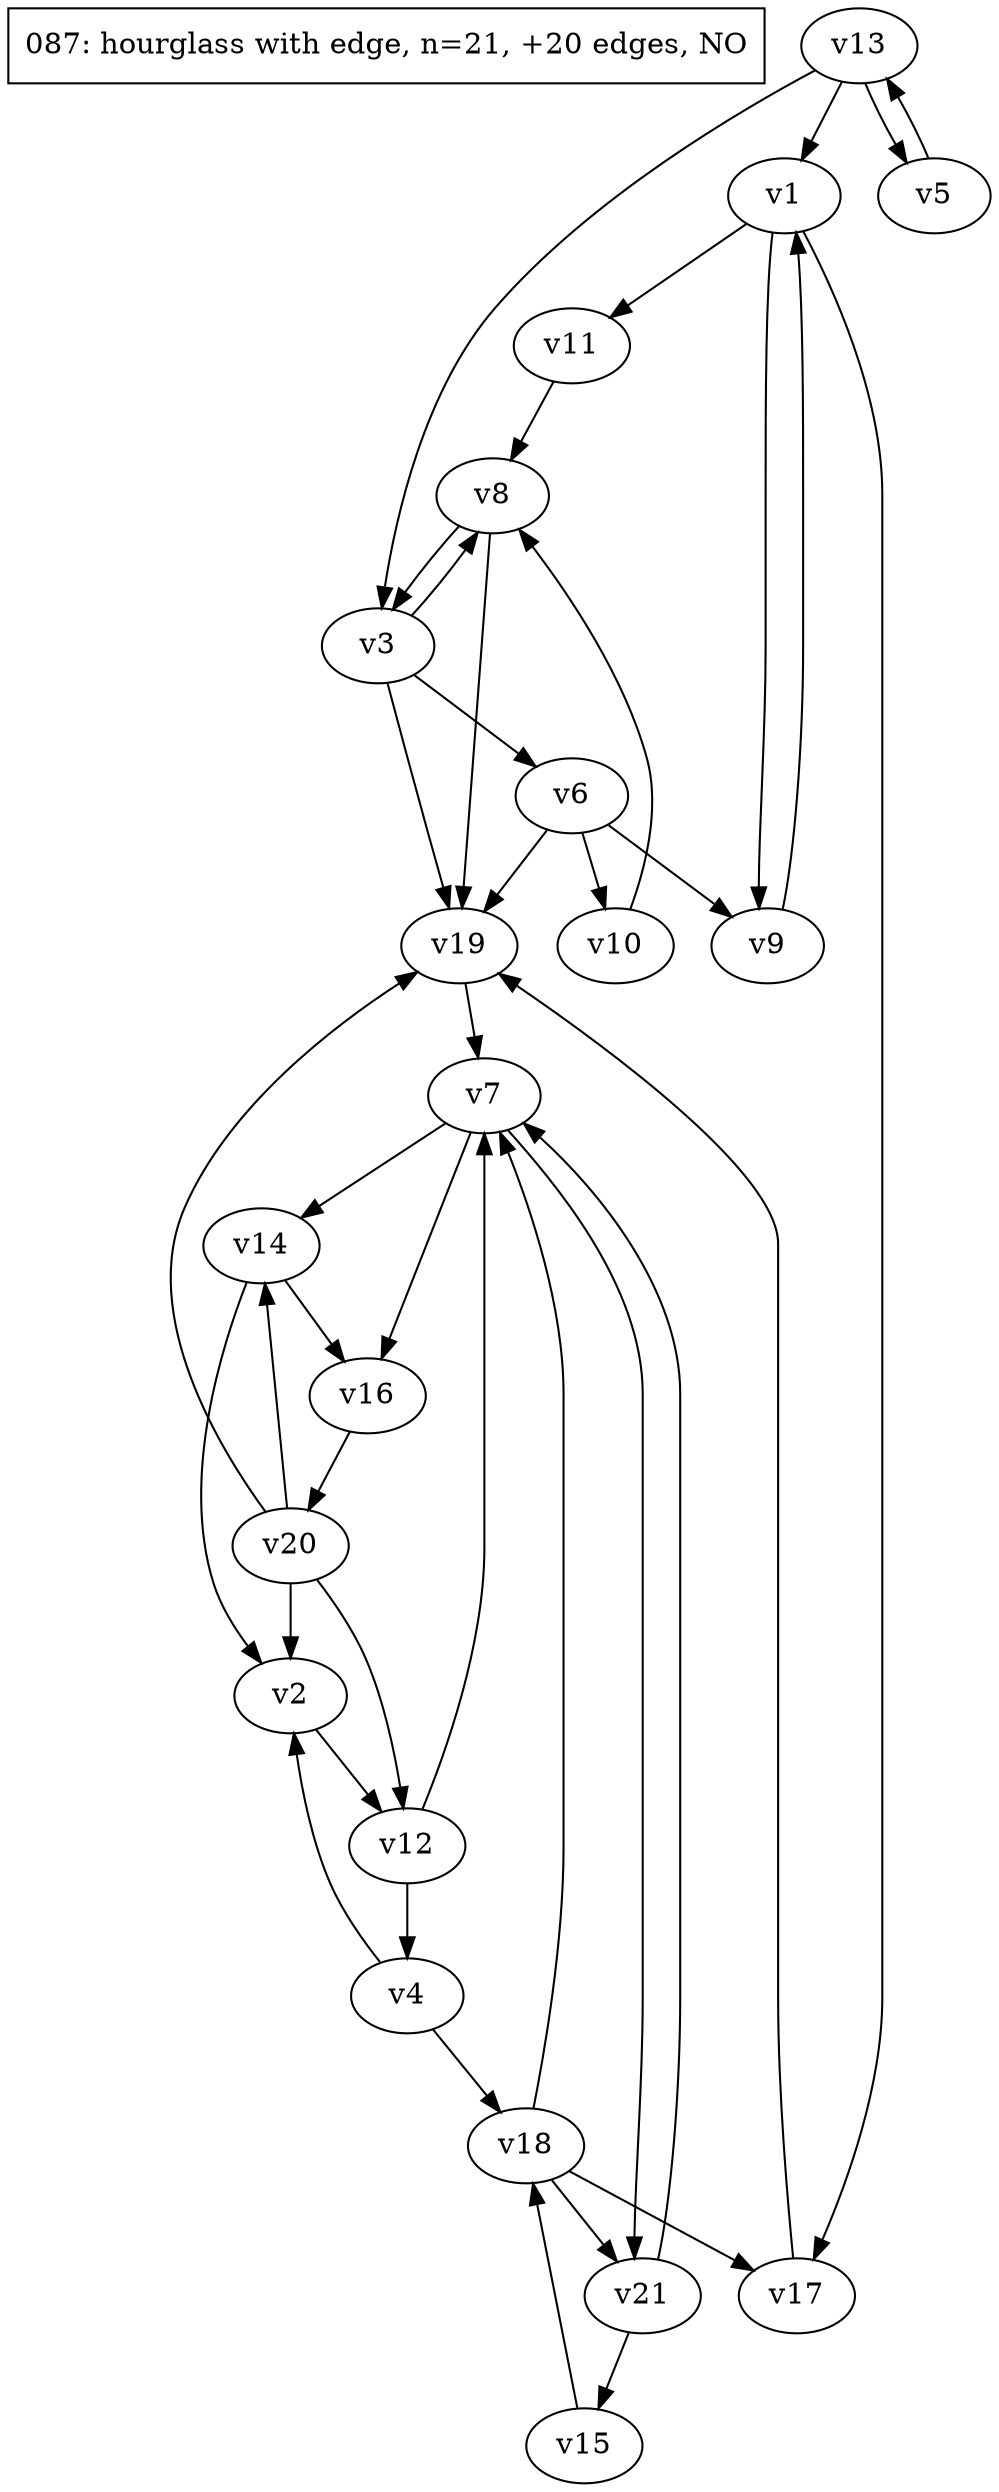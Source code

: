 digraph test087 {
	d[label="087: hourglass with edge, n=21, +20 edges, NO" shape=box]
	v1
	v2
	v3
	v4
	v5
	v6
	v7
	v8
	v9
	v10
	v11
	v12
	v13
	v14
	v15
	v16
	v17
	v18
	v19
	v20
	v21
	v18 -> v7;
	v14 -> v2;
	v6 -> v10;
	v20 -> v12;
	v7 -> v14;
	v8 -> v3;
	v12 -> v7;
	v10 -> v8;
	v15 -> v18;
	v12 -> v4;
	v7 -> v21;
	v1 -> v9;
	v19 -> v7;
	v1 -> v17;
	v17 -> v19;
	v20 -> v2;
	v6 -> v9;
	v6 -> v19;
	v3 -> v19;
	v9 -> v1;
	v5 -> v13;
	v20 -> v19;
	v13 -> v5;
	v18 -> v21;
	v3 -> v6;
	v13 -> v1;
	v4 -> v18;
	v18 -> v17;
	v21 -> v15;
	v8 -> v19;
	v20 -> v14;
	v21 -> v7;
	v14 -> v16;
	v11 -> v8;
	v13 -> v3;
	v4 -> v2;
	v16 -> v20;
	v2 -> v12;
	v1 -> v11;
	v7 -> v16;
	v3 -> v8;
}
